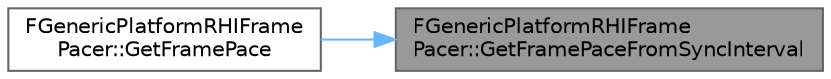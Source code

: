 digraph "FGenericPlatformRHIFramePacer::GetFramePaceFromSyncInterval"
{
 // INTERACTIVE_SVG=YES
 // LATEX_PDF_SIZE
  bgcolor="transparent";
  edge [fontname=Helvetica,fontsize=10,labelfontname=Helvetica,labelfontsize=10];
  node [fontname=Helvetica,fontsize=10,shape=box,height=0.2,width=0.4];
  rankdir="RL";
  Node1 [id="Node000001",label="FGenericPlatformRHIFrame\lPacer::GetFramePaceFromSyncInterval",height=0.2,width=0.4,color="gray40", fillcolor="grey60", style="filled", fontcolor="black",tooltip="The generic implementation returns a result based on rhi.SyncInterval and FPlatformMisc::GetMaxRefres..."];
  Node1 -> Node2 [id="edge1_Node000001_Node000002",dir="back",color="steelblue1",style="solid",tooltip=" "];
  Node2 [id="Node000002",label="FGenericPlatformRHIFrame\lPacer::GetFramePace",height=0.2,width=0.4,color="grey40", fillcolor="white", style="filled",URL="$da/d1b/structFGenericPlatformRHIFramePacer.html#a793199eb2e2bacaf6360496b32be16cc",tooltip="The pace we are running at (30 = 30fps, 0 = unpaced) The generic implementation returns a result base..."];
}
